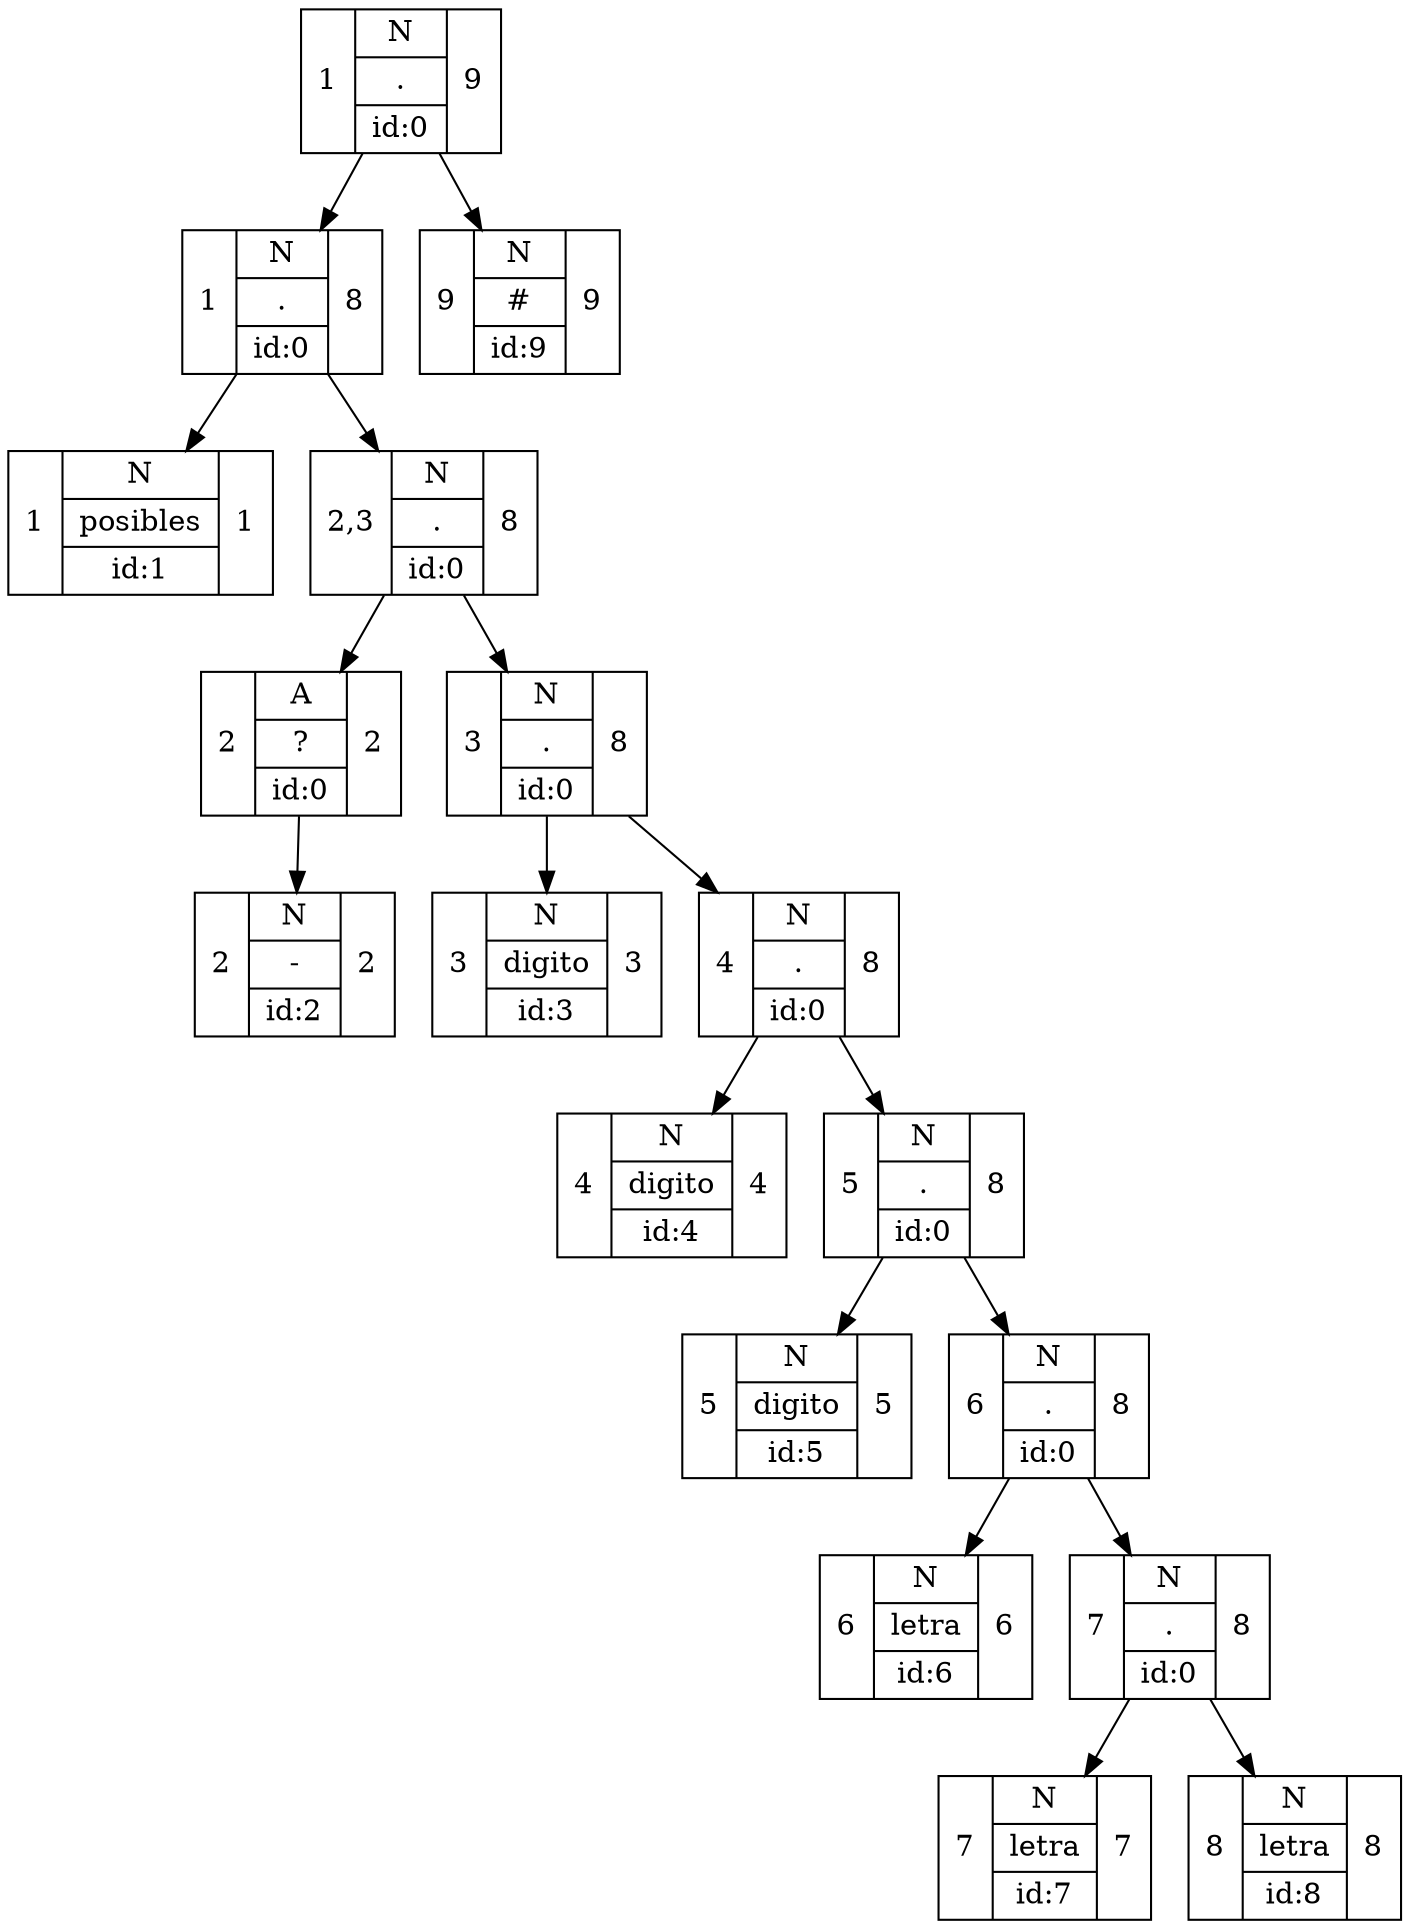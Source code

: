 digraph G{
rankdir=UD
node[shape=box]
concentrate=true
nodo17[shape=record label="1 |{ N | .| id:0} | 9"]
nodo15[shape=record label="1 |{ N | .| id:0} | 8"]
nodo0[shape=record label="1 |{ N | posibles| id:1} | 1"]
nodo15->nodo0;
nodo14[shape=record label="2,3 |{ N | .| id:0} | 8"]
nodo2[shape=record label="2 |{ A | ?| id:0} | 2"]
nodo1[shape=record label="2 |{ N | -| id:2} | 2"]
nodo2->nodo1;
nodo14->nodo2;
nodo13[shape=record label="3 |{ N | .| id:0} | 8"]
nodo3[shape=record label="3 |{ N | digito| id:3} | 3"]
nodo13->nodo3;
nodo12[shape=record label="4 |{ N | .| id:0} | 8"]
nodo4[shape=record label="4 |{ N | digito| id:4} | 4"]
nodo12->nodo4;
nodo11[shape=record label="5 |{ N | .| id:0} | 8"]
nodo5[shape=record label="5 |{ N | digito| id:5} | 5"]
nodo11->nodo5;
nodo10[shape=record label="6 |{ N | .| id:0} | 8"]
nodo6[shape=record label="6 |{ N | letra| id:6} | 6"]
nodo10->nodo6;
nodo9[shape=record label="7 |{ N | .| id:0} | 8"]
nodo7[shape=record label="7 |{ N | letra| id:7} | 7"]
nodo9->nodo7;
nodo8[shape=record label="8 |{ N | letra| id:8} | 8"]
nodo9->nodo8;
nodo10->nodo9;
nodo11->nodo10;
nodo12->nodo11;
nodo13->nodo12;
nodo14->nodo13;
nodo15->nodo14;
nodo17->nodo15;
nodo16[shape=record label="9 |{ N | #| id:9} | 9"]
nodo17->nodo16;

}
